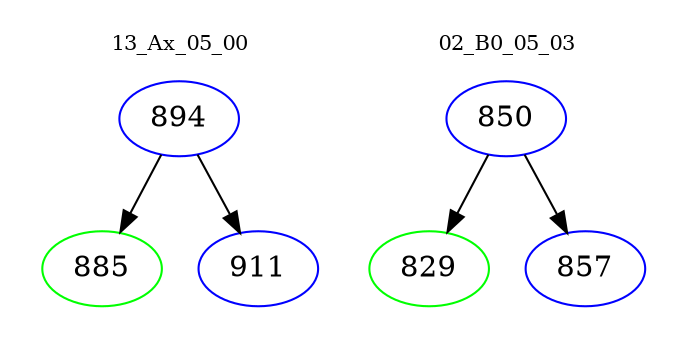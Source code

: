 digraph{
subgraph cluster_0 {
color = white
label = "13_Ax_05_00";
fontsize=10;
T0_894 [label="894", color="blue"]
T0_894 -> T0_885 [color="black"]
T0_885 [label="885", color="green"]
T0_894 -> T0_911 [color="black"]
T0_911 [label="911", color="blue"]
}
subgraph cluster_1 {
color = white
label = "02_B0_05_03";
fontsize=10;
T1_850 [label="850", color="blue"]
T1_850 -> T1_829 [color="black"]
T1_829 [label="829", color="green"]
T1_850 -> T1_857 [color="black"]
T1_857 [label="857", color="blue"]
}
}
